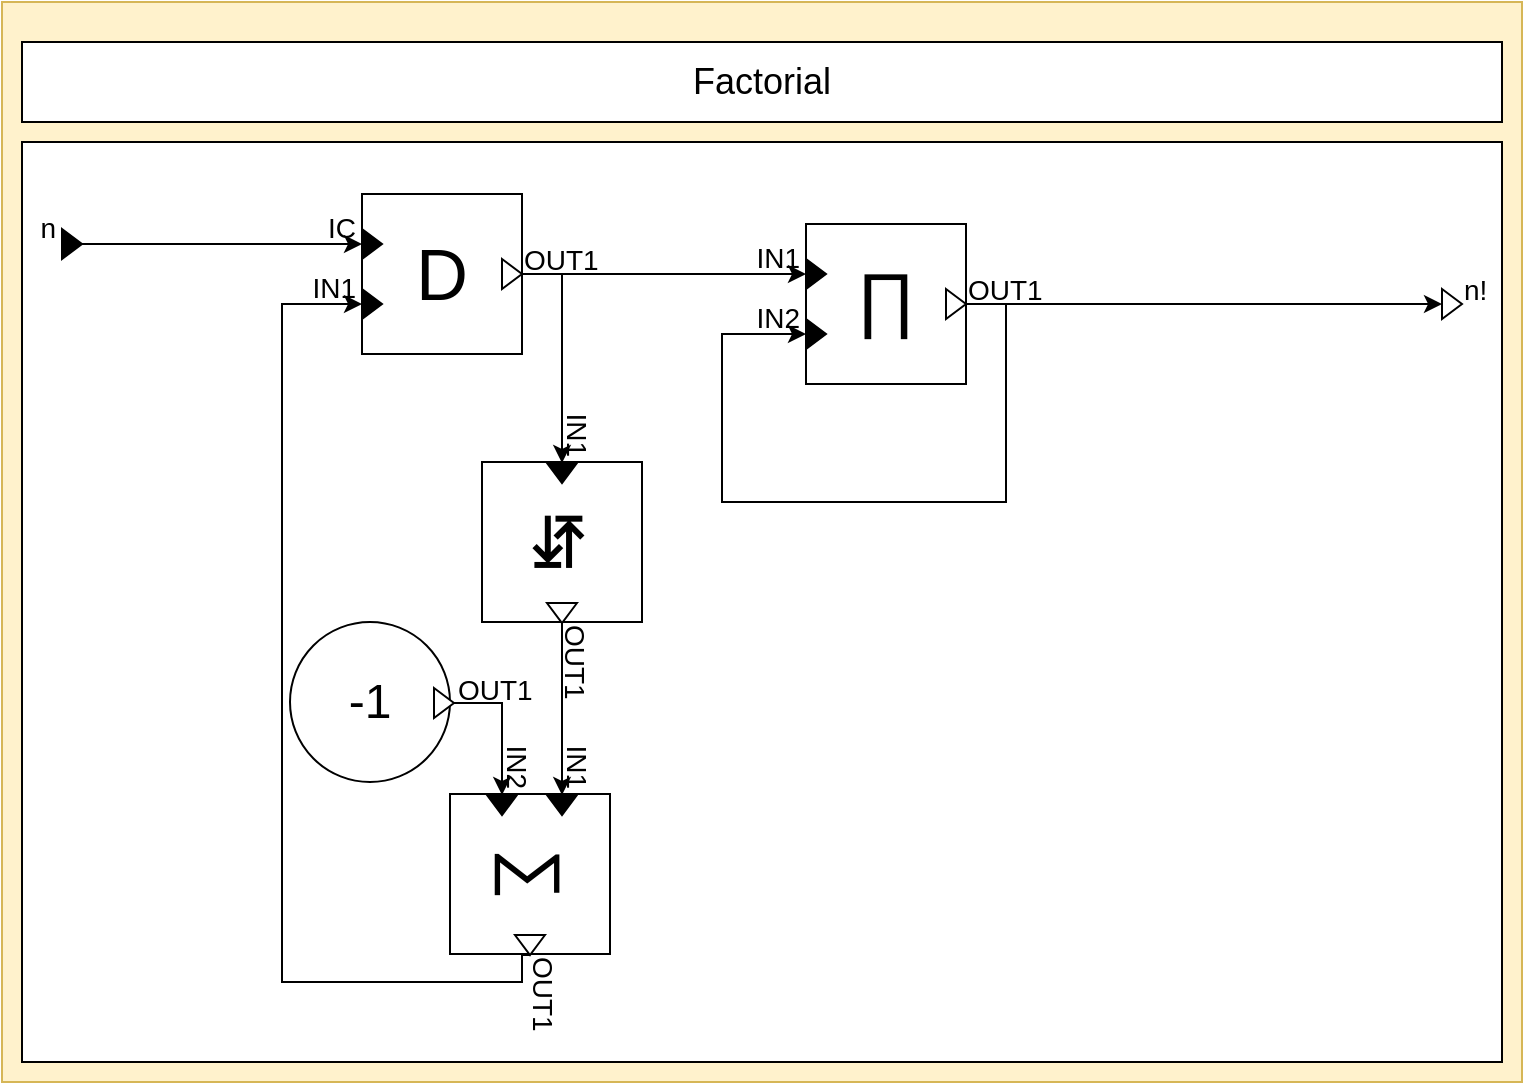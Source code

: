 <mxfile version="15.6.3" type="github">
  <diagram id="8Muh-KpORN-EGSSfZRsh" name="Page-1">
    <mxGraphModel dx="3081" dy="824" grid="1" gridSize="10" guides="1" tooltips="1" connect="1" arrows="1" fold="1" page="1" pageScale="1" pageWidth="827" pageHeight="1169" math="0" shadow="0">
      <root>
        <mxCell id="0" />
        <mxCell id="1" parent="0" />
        <object label="" placeholders="1" class_name="&lt;&lt; className &gt;&gt;" id="wxWCpIfHDx4iJn5RmTLD-1">
          <mxCell style="rounded=0;whiteSpace=wrap;html=1;fillColor=#fff2cc;strokeColor=#d6b656;container=0;connectable=0;allowArrows=0;treeFolding=0;moveCells=0;treeMoving=0;comic=0;rotatable=0;expand=1;autosize=1;resizeWidth=1;resizeHeight=1;metaEdit=1;" vertex="1" parent="1">
            <mxGeometry x="-150" y="140" width="760" height="540" as="geometry">
              <mxRectangle x="40" y="400" width="50" height="40" as="alternateBounds" />
            </mxGeometry>
          </mxCell>
        </object>
        <object label="Factorial" placeholders="1" id="wxWCpIfHDx4iJn5RmTLD-2">
          <mxCell style="rounded=0;whiteSpace=wrap;html=1;fillColor=#ffffff;fontSize=18;connectable=0;allowArrows=0;rotatable=0;cloneable=0;deletable=0;" vertex="1" parent="wxWCpIfHDx4iJn5RmTLD-1">
            <mxGeometry x="10" y="20" width="740" height="40" as="geometry" />
          </mxCell>
        </object>
        <mxCell id="wxWCpIfHDx4iJn5RmTLD-3" value="" style="rounded=0;whiteSpace=wrap;html=1;fillColor=#ffffff;connectable=0;allowArrows=0;container=1;collapsible=0;portConstraintRotation=0;rotatable=0;cloneable=0;deletable=0;recursiveResize=0;" vertex="1" parent="wxWCpIfHDx4iJn5RmTLD-1">
          <mxGeometry x="10" y="70" width="740" height="460" as="geometry">
            <mxRectangle x="10" y="70" width="50" height="40" as="alternateBounds" />
          </mxGeometry>
        </mxCell>
        <object label="%symbol%" placeholders="1" symbol="&amp;prod;" class_name="ProductBlock" block_name="" id="wxWCpIfHDx4iJn5RmTLD-4">
          <mxCell style="whiteSpace=wrap;html=1;aspect=fixed;comic=0;fillColor=#FFFFFF;fontSize=36;align=center;resizable=0;container=1;collapsible=0;points=[];allowArrows=0;spacingTop=-6;metaEdit=1;connectable=0;" vertex="1" parent="wxWCpIfHDx4iJn5RmTLD-3">
            <mxGeometry x="392" y="41" width="80" height="80" as="geometry" />
          </mxCell>
        </object>
        <object label="%name%" placeholders="1" name="OUT1" class_name="OutputPortBlock" id="wxWCpIfHDx4iJn5RmTLD-5">
          <mxCell style="triangle;fillColor=#ffffff;fontSize=14;points=[[1,0.5]];allowArrows=0;verticalAlign=middle;horizontal=1;spacingTop=0;align=left;spacingLeft=4;spacingRight=0;html=1;comic=0;treeFolding=0;treeMoving=0;movable=1;resizable=0;rotatable=1;deletable=1;editable=1;connectable=1;movableLabel=1;spacing=2;aspect=fixed;metaEdit=1;" vertex="1" parent="wxWCpIfHDx4iJn5RmTLD-4">
            <mxGeometry x="70" y="32.5" width="10" height="15" as="geometry">
              <mxPoint x="5" y="-7" as="offset" />
            </mxGeometry>
          </mxCell>
        </object>
        <object label="%name%" placeholders="1" name="IN1" class_name="InputPortBlock" id="wxWCpIfHDx4iJn5RmTLD-6">
          <mxCell style="triangle;fontSize=14;points=[[0,0.5]];allowArrows=0;verticalAlign=middle;horizontal=1;spacingTop=0;align=right;spacingLeft=0;spacingRight=8;html=1;comic=0;treeFolding=0;treeMoving=0;resizable=0;movableLabel=1;spacing=2;aspect=fixed;fillColor=#000000;metaEdit=1;" vertex="1" parent="wxWCpIfHDx4iJn5RmTLD-4">
            <mxGeometry y="17.5" width="10" height="15" as="geometry">
              <mxPoint x="-4" y="-8" as="offset" />
            </mxGeometry>
          </mxCell>
        </object>
        <object label="%name%" placeholders="1" name="IN2" class_name="InputPortBlock" id="wxWCpIfHDx4iJn5RmTLD-7">
          <mxCell style="triangle;fontSize=14;points=[[0,0.5]];allowArrows=0;verticalAlign=middle;horizontal=1;spacingTop=0;align=right;spacingLeft=0;spacingRight=8;html=1;comic=0;treeFolding=0;treeMoving=0;resizable=0;movableLabel=1;spacing=2;aspect=fixed;fillColor=#000000;metaEdit=1;" vertex="1" parent="wxWCpIfHDx4iJn5RmTLD-4">
            <mxGeometry y="47.5" width="10" height="15" as="geometry">
              <mxPoint x="-4" y="-8" as="offset" />
            </mxGeometry>
          </mxCell>
        </object>
        <mxCell id="wxWCpIfHDx4iJn5RmTLD-8" style="edgeStyle=orthogonalEdgeStyle;rounded=0;orthogonalLoop=1;jettySize=auto;html=1;exitX=1;exitY=0.5;exitDx=0;exitDy=0;entryX=0;entryY=0.5;entryDx=0;entryDy=0;" edge="1" parent="wxWCpIfHDx4iJn5RmTLD-4" source="wxWCpIfHDx4iJn5RmTLD-5" target="wxWCpIfHDx4iJn5RmTLD-7">
          <mxGeometry relative="1" as="geometry">
            <mxPoint x="-42" y="59" as="targetPoint" />
            <Array as="points">
              <mxPoint x="100" y="40" />
              <mxPoint x="100" y="139" />
              <mxPoint x="-42" y="139" />
              <mxPoint x="-42" y="55" />
            </Array>
          </mxGeometry>
        </mxCell>
        <object label="%symbol%" placeholders="1" symbol="D" class_name="DelayBlock" block_name="" id="wxWCpIfHDx4iJn5RmTLD-9">
          <mxCell style="whiteSpace=wrap;html=1;aspect=fixed;comic=0;fillColor=#FFFFFF;fontSize=36;align=center;resizable=0;container=1;collapsible=0;points=[];allowArrows=0;metaEdit=1;connectable=0;" vertex="1" parent="wxWCpIfHDx4iJn5RmTLD-3">
            <mxGeometry x="170" y="26" width="80" height="80" as="geometry" />
          </mxCell>
        </object>
        <object label="%name%" placeholders="1" name="OUT1" class_name="OutputPortBlock" id="wxWCpIfHDx4iJn5RmTLD-10">
          <mxCell style="triangle;fillColor=#ffffff;fontSize=14;points=[[1,0.5]];allowArrows=0;verticalAlign=middle;horizontal=1;spacingTop=0;align=left;spacingLeft=4;spacingRight=0;html=1;comic=0;treeFolding=0;treeMoving=0;movable=1;resizable=0;rotatable=1;deletable=1;editable=1;connectable=1;movableLabel=1;spacing=2;aspect=fixed;metaEdit=1;" vertex="1" parent="wxWCpIfHDx4iJn5RmTLD-9">
            <mxGeometry x="70" y="32.5" width="10" height="15" as="geometry">
              <mxPoint x="5" y="-7" as="offset" />
            </mxGeometry>
          </mxCell>
        </object>
        <object label="%name%" placeholders="1" name="IC" class_name="InputPortBlock" id="wxWCpIfHDx4iJn5RmTLD-11">
          <mxCell style="triangle;fontSize=14;points=[[0,0.5]];allowArrows=0;verticalAlign=middle;horizontal=1;spacingTop=0;align=right;spacingLeft=0;spacingRight=8;html=1;comic=0;treeFolding=0;treeMoving=0;resizable=0;movableLabel=1;spacing=2;aspect=fixed;fillColor=#000000;metaEdit=1;" vertex="1" parent="wxWCpIfHDx4iJn5RmTLD-9">
            <mxGeometry y="17.5" width="10" height="15" as="geometry">
              <mxPoint x="-4" y="-8" as="offset" />
            </mxGeometry>
          </mxCell>
        </object>
        <object label="%name%" placeholders="1" name="IN1" class_name="InputPortBlock" id="wxWCpIfHDx4iJn5RmTLD-12">
          <mxCell style="triangle;fontSize=14;points=[[0,0.5]];allowArrows=0;verticalAlign=middle;horizontal=1;spacingTop=0;align=right;spacingLeft=0;spacingRight=8;html=1;comic=0;treeFolding=0;treeMoving=0;resizable=0;movableLabel=1;spacing=2;aspect=fixed;fillColor=#000000;metaEdit=1;" vertex="1" parent="wxWCpIfHDx4iJn5RmTLD-9">
            <mxGeometry y="47.5" width="10" height="15" as="geometry">
              <mxPoint x="-4" y="-8" as="offset" />
            </mxGeometry>
          </mxCell>
        </object>
        <object label="%name%" placeholders="1" name="n" class_name="InputPortBlock" id="wxWCpIfHDx4iJn5RmTLD-13">
          <mxCell style="triangle;fontSize=14;points=[[0,0.5],[1,0.5]];allowArrows=0;verticalAlign=middle;horizontal=1;spacingTop=0;align=right;spacingLeft=0;spacingRight=8;html=1;comic=0;treeFolding=0;treeMoving=0;resizable=0;movableLabel=1;spacing=2;aspect=fixed;fillColor=#000000;metaEdit=1;" vertex="1" parent="wxWCpIfHDx4iJn5RmTLD-3">
            <mxGeometry x="20" y="43.5" width="10" height="15" as="geometry">
              <mxPoint x="-4" y="-8" as="offset" />
            </mxGeometry>
          </mxCell>
        </object>
        <mxCell id="wxWCpIfHDx4iJn5RmTLD-14" style="edgeStyle=orthogonalEdgeStyle;rounded=0;orthogonalLoop=1;jettySize=auto;html=1;exitX=1;exitY=0.5;exitDx=0;exitDy=0;" edge="1" parent="wxWCpIfHDx4iJn5RmTLD-3" source="wxWCpIfHDx4iJn5RmTLD-10" target="wxWCpIfHDx4iJn5RmTLD-6">
          <mxGeometry relative="1" as="geometry" />
        </mxCell>
        <object label="%name%" placeholders="1" name="n!" class_name="OutputPortBlock" id="wxWCpIfHDx4iJn5RmTLD-15">
          <mxCell style="triangle;fillColor=#ffffff;fontSize=14;points=[[0,0.5],[1,0.5]];allowArrows=0;verticalAlign=middle;horizontal=1;spacingTop=0;align=left;spacingLeft=4;spacingRight=0;html=1;comic=0;treeFolding=0;treeMoving=0;movable=1;resizable=0;rotatable=1;deletable=1;editable=1;connectable=1;movableLabel=1;spacing=2;aspect=fixed;metaEdit=1;" vertex="1" parent="wxWCpIfHDx4iJn5RmTLD-3">
            <mxGeometry x="710" y="73.5" width="10" height="15" as="geometry">
              <mxPoint x="5" y="-7" as="offset" />
            </mxGeometry>
          </mxCell>
        </object>
        <mxCell id="wxWCpIfHDx4iJn5RmTLD-16" style="edgeStyle=orthogonalEdgeStyle;rounded=0;orthogonalLoop=1;jettySize=auto;html=1;exitX=1;exitY=0.5;exitDx=0;exitDy=0;" edge="1" parent="wxWCpIfHDx4iJn5RmTLD-3" source="wxWCpIfHDx4iJn5RmTLD-5" target="wxWCpIfHDx4iJn5RmTLD-15">
          <mxGeometry relative="1" as="geometry">
            <mxPoint x="690" y="240" as="targetPoint" />
          </mxGeometry>
        </mxCell>
        <object label="%symbol%" placeholders="1" symbol="&amp;sum;" class_name="AdderBlock" block_name="" id="wxWCpIfHDx4iJn5RmTLD-17">
          <mxCell style="whiteSpace=wrap;html=1;aspect=fixed;comic=0;fillColor=#FFFFFF;fontSize=36;align=center;resizable=0;container=1;collapsible=0;points=[];allowArrows=0;spacingTop=-6;metaEdit=1;connectable=0;rotation=90;" vertex="1" parent="wxWCpIfHDx4iJn5RmTLD-3">
            <mxGeometry x="214" y="326" width="80" height="80" as="geometry" />
          </mxCell>
        </object>
        <object label="%name%" placeholders="1" name="OUT1" class_name="OutputPortBlock" id="wxWCpIfHDx4iJn5RmTLD-18">
          <mxCell style="triangle;fillColor=#ffffff;fontSize=14;points=[[1,0.5]];allowArrows=0;verticalAlign=middle;horizontal=1;spacingTop=0;align=left;spacingLeft=4;spacingRight=0;html=1;comic=0;treeFolding=0;treeMoving=0;movable=1;resizable=0;rotatable=1;deletable=1;editable=1;connectable=1;movableLabel=1;spacing=2;aspect=fixed;metaEdit=1;rotation=90;" vertex="1" parent="wxWCpIfHDx4iJn5RmTLD-17">
            <mxGeometry x="35" y="68" width="10" height="15" as="geometry">
              <mxPoint x="5" y="-7" as="offset" />
            </mxGeometry>
          </mxCell>
        </object>
        <object label="%name%" placeholders="1" name="IN1" class_name="InputPortBlock" id="wxWCpIfHDx4iJn5RmTLD-19">
          <mxCell style="triangle;fontSize=14;points=[[0,0.5]];allowArrows=0;verticalAlign=middle;horizontal=1;spacingTop=0;align=right;spacingLeft=0;spacingRight=8;html=1;comic=0;treeFolding=0;treeMoving=0;resizable=0;movableLabel=1;spacing=2;aspect=fixed;fillColor=#000000;metaEdit=1;rotation=90;" vertex="1" parent="wxWCpIfHDx4iJn5RmTLD-17">
            <mxGeometry x="51" y="-2" width="10" height="15" as="geometry">
              <mxPoint x="-4" y="-8" as="offset" />
            </mxGeometry>
          </mxCell>
        </object>
        <object label="%name%" placeholders="1" name="IN2" class_name="InputPortBlock" id="wxWCpIfHDx4iJn5RmTLD-20">
          <mxCell style="triangle;fontSize=14;points=[[0,0.5]];allowArrows=0;verticalAlign=middle;horizontal=1;spacingTop=0;align=right;spacingLeft=0;spacingRight=8;html=1;comic=0;treeFolding=0;treeMoving=0;resizable=0;movableLabel=1;spacing=2;aspect=fixed;fillColor=#000000;metaEdit=1;rotation=90;" vertex="1" parent="wxWCpIfHDx4iJn5RmTLD-17">
            <mxGeometry x="21" y="-2" width="10" height="15" as="geometry">
              <mxPoint x="-4" y="-8" as="offset" />
            </mxGeometry>
          </mxCell>
        </object>
        <object label="%value%" placeholders="1" value="-1" block_name="" class_name="ConstantBlock" id="wxWCpIfHDx4iJn5RmTLD-21">
          <mxCell style="ellipse;whiteSpace=wrap;html=1;comic=0;fillColor=#ffffff;fontSize=24;align=center;allowArrows=0;connectable=0;container=1;collapsible=0;recursiveResize=1;direction=west;resizable=0;metaEdit=1;rotation=0;" vertex="1" parent="wxWCpIfHDx4iJn5RmTLD-3">
            <mxGeometry x="134" y="240" width="80" height="80" as="geometry" />
          </mxCell>
        </object>
        <object label="%name%" placeholders="1" name="OUT1" class_name="OutputPortBlock" id="wxWCpIfHDx4iJn5RmTLD-22">
          <mxCell style="triangle;fillColor=#ffffff;fontSize=14;points=[[1,0.5]];allowArrows=0;verticalAlign=middle;horizontal=1;spacingTop=0;align=left;spacingLeft=4;spacingRight=0;html=1;comic=0;treeFolding=0;treeMoving=0;movable=1;resizable=0;rotatable=1;deletable=1;editable=1;connectable=1;movableLabel=1;spacing=2;aspect=fixed;metaEdit=1;rotation=0;" vertex="1" parent="wxWCpIfHDx4iJn5RmTLD-21">
            <mxGeometry x="72" y="33" width="10" height="15" as="geometry">
              <mxPoint x="6" y="-7" as="offset" />
            </mxGeometry>
          </mxCell>
        </object>
        <mxCell id="wxWCpIfHDx4iJn5RmTLD-23" style="edgeStyle=orthogonalEdgeStyle;rounded=0;orthogonalLoop=1;jettySize=auto;html=1;exitX=1;exitY=0.5;exitDx=0;exitDy=0;entryX=0;entryY=0.5;entryDx=0;entryDy=0;" edge="1" parent="wxWCpIfHDx4iJn5RmTLD-3" source="wxWCpIfHDx4iJn5RmTLD-13" target="wxWCpIfHDx4iJn5RmTLD-11">
          <mxGeometry relative="1" as="geometry">
            <mxPoint x="100" y="30" as="targetPoint" />
          </mxGeometry>
        </mxCell>
        <mxCell id="wxWCpIfHDx4iJn5RmTLD-24" style="edgeStyle=orthogonalEdgeStyle;rounded=0;orthogonalLoop=1;jettySize=auto;html=1;exitX=1;exitY=0.5;exitDx=0;exitDy=0;entryX=0;entryY=0.5;entryDx=0;entryDy=0;" edge="1" parent="wxWCpIfHDx4iJn5RmTLD-3" source="wxWCpIfHDx4iJn5RmTLD-18" target="wxWCpIfHDx4iJn5RmTLD-12">
          <mxGeometry relative="1" as="geometry">
            <mxPoint x="160" y="90" as="targetPoint" />
            <Array as="points">
              <mxPoint x="250" y="420" />
              <mxPoint x="130" y="420" />
              <mxPoint x="130" y="81" />
            </Array>
          </mxGeometry>
        </mxCell>
        <mxCell id="wxWCpIfHDx4iJn5RmTLD-25" style="edgeStyle=orthogonalEdgeStyle;rounded=0;orthogonalLoop=1;jettySize=auto;html=1;exitX=1;exitY=0.5;exitDx=0;exitDy=0;entryX=0;entryY=0.5;entryDx=0;entryDy=0;" edge="1" parent="wxWCpIfHDx4iJn5RmTLD-3" source="wxWCpIfHDx4iJn5RmTLD-22" target="wxWCpIfHDx4iJn5RmTLD-20">
          <mxGeometry relative="1" as="geometry" />
        </mxCell>
        <object label="%symbol%" placeholders="1" symbol="&amp;#8633;" class_name="ClampBlock" block_name="" min="2" max="999999999999999999999999999999999999999999999999999999999999999999999999999999999999999999999999999999999999999999999999999999999999999999999999999999999999999999999999999999999999999999999999999999999999999999999999999999999999999999999999999999999999999999999999999999999999999999999999999999999999999999999999999999999999999999999999999999999999999999999999999999999999999999999999999999999999999999999999999999999999999999999999999999999999999999999999999999999999999999999999" id="wxWCpIfHDx4iJn5RmTLD-26">
          <mxCell style="whiteSpace=wrap;html=1;aspect=fixed;comic=0;fillColor=#FFFFFF;fontSize=36;align=center;resizable=0;container=1;collapsible=0;points=[];allowArrows=0;spacingTop=0;metaEdit=1;connectable=0;rotation=90;" vertex="1" parent="wxWCpIfHDx4iJn5RmTLD-3">
            <mxGeometry x="230" y="160" width="80" height="80" as="geometry" />
          </mxCell>
        </object>
        <object label="%name%" placeholders="1" name="OUT1" class_name="OutputPortBlock" id="wxWCpIfHDx4iJn5RmTLD-27">
          <mxCell style="triangle;fillColor=#ffffff;fontSize=14;points=[[1,0.5]];allowArrows=0;verticalAlign=middle;horizontal=1;spacingTop=0;align=left;spacingLeft=4;spacingRight=0;html=1;comic=0;treeFolding=0;treeMoving=0;movable=1;resizable=0;rotatable=1;deletable=1;editable=1;connectable=1;movableLabel=1;spacing=2;aspect=fixed;metaEdit=1;rotation=90;" vertex="1" parent="wxWCpIfHDx4iJn5RmTLD-26">
            <mxGeometry x="35" y="68" width="10" height="15" as="geometry">
              <mxPoint x="5" y="-7" as="offset" />
            </mxGeometry>
          </mxCell>
        </object>
        <object label="%name%" placeholders="1" name="IN1" class_name="InputPortBlock" id="wxWCpIfHDx4iJn5RmTLD-28">
          <mxCell style="triangle;fontSize=14;points=[[0,0.5]];allowArrows=0;verticalAlign=middle;horizontal=1;spacingTop=0;align=right;spacingLeft=0;spacingRight=8;html=1;comic=0;treeFolding=0;treeMoving=0;resizable=0;movableLabel=1;spacing=2;aspect=fixed;fillColor=#000000;metaEdit=1;rotation=90;" vertex="1" parent="wxWCpIfHDx4iJn5RmTLD-26">
            <mxGeometry x="35" y="-2" width="10" height="15" as="geometry">
              <mxPoint x="-4" y="-8" as="offset" />
            </mxGeometry>
          </mxCell>
        </object>
        <mxCell id="wxWCpIfHDx4iJn5RmTLD-29" style="edgeStyle=orthogonalEdgeStyle;rounded=0;orthogonalLoop=1;jettySize=auto;html=1;exitX=1;exitY=0.5;exitDx=0;exitDy=0;entryX=0;entryY=0.5;entryDx=0;entryDy=0;" edge="1" parent="wxWCpIfHDx4iJn5RmTLD-3" source="wxWCpIfHDx4iJn5RmTLD-27" target="wxWCpIfHDx4iJn5RmTLD-19">
          <mxGeometry relative="1" as="geometry" />
        </mxCell>
        <mxCell id="wxWCpIfHDx4iJn5RmTLD-30" style="edgeStyle=orthogonalEdgeStyle;rounded=0;orthogonalLoop=1;jettySize=auto;html=1;exitX=1;exitY=0.5;exitDx=0;exitDy=0;entryX=0;entryY=0.5;entryDx=0;entryDy=0;" edge="1" parent="wxWCpIfHDx4iJn5RmTLD-3" source="wxWCpIfHDx4iJn5RmTLD-10" target="wxWCpIfHDx4iJn5RmTLD-28">
          <mxGeometry relative="1" as="geometry" />
        </mxCell>
      </root>
    </mxGraphModel>
  </diagram>
</mxfile>
